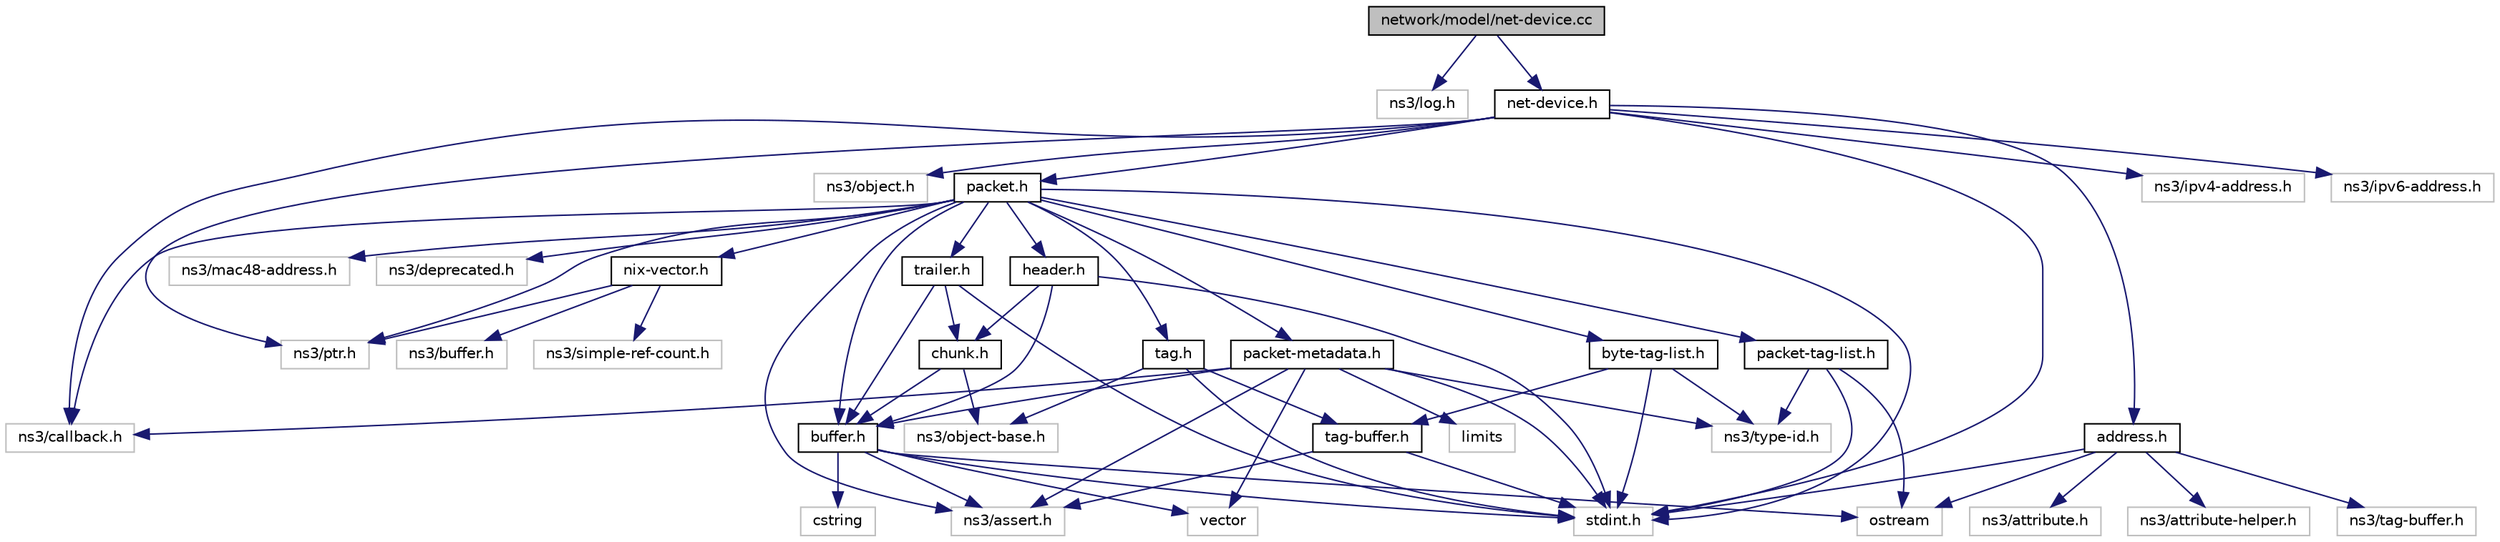 digraph "network/model/net-device.cc"
{
  edge [fontname="Helvetica",fontsize="10",labelfontname="Helvetica",labelfontsize="10"];
  node [fontname="Helvetica",fontsize="10",shape=record];
  Node1 [label="network/model/net-device.cc",height=0.2,width=0.4,color="black", fillcolor="grey75", style="filled", fontcolor="black"];
  Node1 -> Node2 [color="midnightblue",fontsize="10",style="solid"];
  Node2 [label="ns3/log.h",height=0.2,width=0.4,color="grey75", fillcolor="white", style="filled"];
  Node1 -> Node3 [color="midnightblue",fontsize="10",style="solid"];
  Node3 [label="net-device.h",height=0.2,width=0.4,color="black", fillcolor="white", style="filled",URL="$d5/dd3/net-device_8h.html"];
  Node3 -> Node4 [color="midnightblue",fontsize="10",style="solid"];
  Node4 [label="stdint.h",height=0.2,width=0.4,color="grey75", fillcolor="white", style="filled"];
  Node3 -> Node5 [color="midnightblue",fontsize="10",style="solid"];
  Node5 [label="ns3/callback.h",height=0.2,width=0.4,color="grey75", fillcolor="white", style="filled"];
  Node3 -> Node6 [color="midnightblue",fontsize="10",style="solid"];
  Node6 [label="ns3/object.h",height=0.2,width=0.4,color="grey75", fillcolor="white", style="filled"];
  Node3 -> Node7 [color="midnightblue",fontsize="10",style="solid"];
  Node7 [label="ns3/ptr.h",height=0.2,width=0.4,color="grey75", fillcolor="white", style="filled"];
  Node3 -> Node8 [color="midnightblue",fontsize="10",style="solid"];
  Node8 [label="packet.h",height=0.2,width=0.4,color="black", fillcolor="white", style="filled",URL="$d3/d76/packet_8h.html"];
  Node8 -> Node4 [color="midnightblue",fontsize="10",style="solid"];
  Node8 -> Node9 [color="midnightblue",fontsize="10",style="solid"];
  Node9 [label="buffer.h",height=0.2,width=0.4,color="black", fillcolor="white", style="filled",URL="$d5/d08/buffer_8h.html"];
  Node9 -> Node4 [color="midnightblue",fontsize="10",style="solid"];
  Node9 -> Node10 [color="midnightblue",fontsize="10",style="solid"];
  Node10 [label="vector",height=0.2,width=0.4,color="grey75", fillcolor="white", style="filled"];
  Node9 -> Node11 [color="midnightblue",fontsize="10",style="solid"];
  Node11 [label="ostream",height=0.2,width=0.4,color="grey75", fillcolor="white", style="filled"];
  Node9 -> Node12 [color="midnightblue",fontsize="10",style="solid"];
  Node12 [label="ns3/assert.h",height=0.2,width=0.4,color="grey75", fillcolor="white", style="filled"];
  Node9 -> Node13 [color="midnightblue",fontsize="10",style="solid"];
  Node13 [label="cstring",height=0.2,width=0.4,color="grey75", fillcolor="white", style="filled"];
  Node8 -> Node14 [color="midnightblue",fontsize="10",style="solid"];
  Node14 [label="header.h",height=0.2,width=0.4,color="black", fillcolor="white", style="filled",URL="$df/dcb/header_8h.html"];
  Node14 -> Node15 [color="midnightblue",fontsize="10",style="solid"];
  Node15 [label="chunk.h",height=0.2,width=0.4,color="black", fillcolor="white", style="filled",URL="$dd/dd5/chunk_8h.html"];
  Node15 -> Node16 [color="midnightblue",fontsize="10",style="solid"];
  Node16 [label="ns3/object-base.h",height=0.2,width=0.4,color="grey75", fillcolor="white", style="filled"];
  Node15 -> Node9 [color="midnightblue",fontsize="10",style="solid"];
  Node14 -> Node9 [color="midnightblue",fontsize="10",style="solid"];
  Node14 -> Node4 [color="midnightblue",fontsize="10",style="solid"];
  Node8 -> Node17 [color="midnightblue",fontsize="10",style="solid"];
  Node17 [label="trailer.h",height=0.2,width=0.4,color="black", fillcolor="white", style="filled",URL="$df/d51/trailer_8h.html"];
  Node17 -> Node15 [color="midnightblue",fontsize="10",style="solid"];
  Node17 -> Node9 [color="midnightblue",fontsize="10",style="solid"];
  Node17 -> Node4 [color="midnightblue",fontsize="10",style="solid"];
  Node8 -> Node18 [color="midnightblue",fontsize="10",style="solid"];
  Node18 [label="packet-metadata.h",height=0.2,width=0.4,color="black", fillcolor="white", style="filled",URL="$d8/db2/packet-metadata_8h.html"];
  Node18 -> Node4 [color="midnightblue",fontsize="10",style="solid"];
  Node18 -> Node10 [color="midnightblue",fontsize="10",style="solid"];
  Node18 -> Node19 [color="midnightblue",fontsize="10",style="solid"];
  Node19 [label="limits",height=0.2,width=0.4,color="grey75", fillcolor="white", style="filled"];
  Node18 -> Node5 [color="midnightblue",fontsize="10",style="solid"];
  Node18 -> Node12 [color="midnightblue",fontsize="10",style="solid"];
  Node18 -> Node20 [color="midnightblue",fontsize="10",style="solid"];
  Node20 [label="ns3/type-id.h",height=0.2,width=0.4,color="grey75", fillcolor="white", style="filled"];
  Node18 -> Node9 [color="midnightblue",fontsize="10",style="solid"];
  Node8 -> Node21 [color="midnightblue",fontsize="10",style="solid"];
  Node21 [label="tag.h",height=0.2,width=0.4,color="black", fillcolor="white", style="filled",URL="$d2/dcd/tag_8h.html"];
  Node21 -> Node16 [color="midnightblue",fontsize="10",style="solid"];
  Node21 -> Node22 [color="midnightblue",fontsize="10",style="solid"];
  Node22 [label="tag-buffer.h",height=0.2,width=0.4,color="black", fillcolor="white", style="filled",URL="$d4/ddc/tag-buffer_8h.html"];
  Node22 -> Node4 [color="midnightblue",fontsize="10",style="solid"];
  Node22 -> Node12 [color="midnightblue",fontsize="10",style="solid"];
  Node21 -> Node4 [color="midnightblue",fontsize="10",style="solid"];
  Node8 -> Node23 [color="midnightblue",fontsize="10",style="solid"];
  Node23 [label="byte-tag-list.h",height=0.2,width=0.4,color="black", fillcolor="white", style="filled",URL="$d6/dc7/byte-tag-list_8h.html"];
  Node23 -> Node4 [color="midnightblue",fontsize="10",style="solid"];
  Node23 -> Node20 [color="midnightblue",fontsize="10",style="solid"];
  Node23 -> Node22 [color="midnightblue",fontsize="10",style="solid"];
  Node8 -> Node24 [color="midnightblue",fontsize="10",style="solid"];
  Node24 [label="packet-tag-list.h",height=0.2,width=0.4,color="black", fillcolor="white", style="filled",URL="$d6/d9b/packet-tag-list_8h.html",tooltip="Defines a linked list of Packet tags, including copy-on-write semantics. "];
  Node24 -> Node4 [color="midnightblue",fontsize="10",style="solid"];
  Node24 -> Node11 [color="midnightblue",fontsize="10",style="solid"];
  Node24 -> Node20 [color="midnightblue",fontsize="10",style="solid"];
  Node8 -> Node25 [color="midnightblue",fontsize="10",style="solid"];
  Node25 [label="nix-vector.h",height=0.2,width=0.4,color="black", fillcolor="white", style="filled",URL="$da/d41/nix-vector_8h.html"];
  Node25 -> Node7 [color="midnightblue",fontsize="10",style="solid"];
  Node25 -> Node26 [color="midnightblue",fontsize="10",style="solid"];
  Node26 [label="ns3/simple-ref-count.h",height=0.2,width=0.4,color="grey75", fillcolor="white", style="filled"];
  Node25 -> Node27 [color="midnightblue",fontsize="10",style="solid"];
  Node27 [label="ns3/buffer.h",height=0.2,width=0.4,color="grey75", fillcolor="white", style="filled"];
  Node8 -> Node28 [color="midnightblue",fontsize="10",style="solid"];
  Node28 [label="ns3/mac48-address.h",height=0.2,width=0.4,color="grey75", fillcolor="white", style="filled"];
  Node8 -> Node5 [color="midnightblue",fontsize="10",style="solid"];
  Node8 -> Node12 [color="midnightblue",fontsize="10",style="solid"];
  Node8 -> Node7 [color="midnightblue",fontsize="10",style="solid"];
  Node8 -> Node29 [color="midnightblue",fontsize="10",style="solid"];
  Node29 [label="ns3/deprecated.h",height=0.2,width=0.4,color="grey75", fillcolor="white", style="filled"];
  Node3 -> Node30 [color="midnightblue",fontsize="10",style="solid"];
  Node30 [label="address.h",height=0.2,width=0.4,color="black", fillcolor="white", style="filled",URL="$d9/d9b/address_8h.html"];
  Node30 -> Node4 [color="midnightblue",fontsize="10",style="solid"];
  Node30 -> Node11 [color="midnightblue",fontsize="10",style="solid"];
  Node30 -> Node31 [color="midnightblue",fontsize="10",style="solid"];
  Node31 [label="ns3/attribute.h",height=0.2,width=0.4,color="grey75", fillcolor="white", style="filled"];
  Node30 -> Node32 [color="midnightblue",fontsize="10",style="solid"];
  Node32 [label="ns3/attribute-helper.h",height=0.2,width=0.4,color="grey75", fillcolor="white", style="filled"];
  Node30 -> Node33 [color="midnightblue",fontsize="10",style="solid"];
  Node33 [label="ns3/tag-buffer.h",height=0.2,width=0.4,color="grey75", fillcolor="white", style="filled"];
  Node3 -> Node34 [color="midnightblue",fontsize="10",style="solid"];
  Node34 [label="ns3/ipv4-address.h",height=0.2,width=0.4,color="grey75", fillcolor="white", style="filled"];
  Node3 -> Node35 [color="midnightblue",fontsize="10",style="solid"];
  Node35 [label="ns3/ipv6-address.h",height=0.2,width=0.4,color="grey75", fillcolor="white", style="filled"];
}
